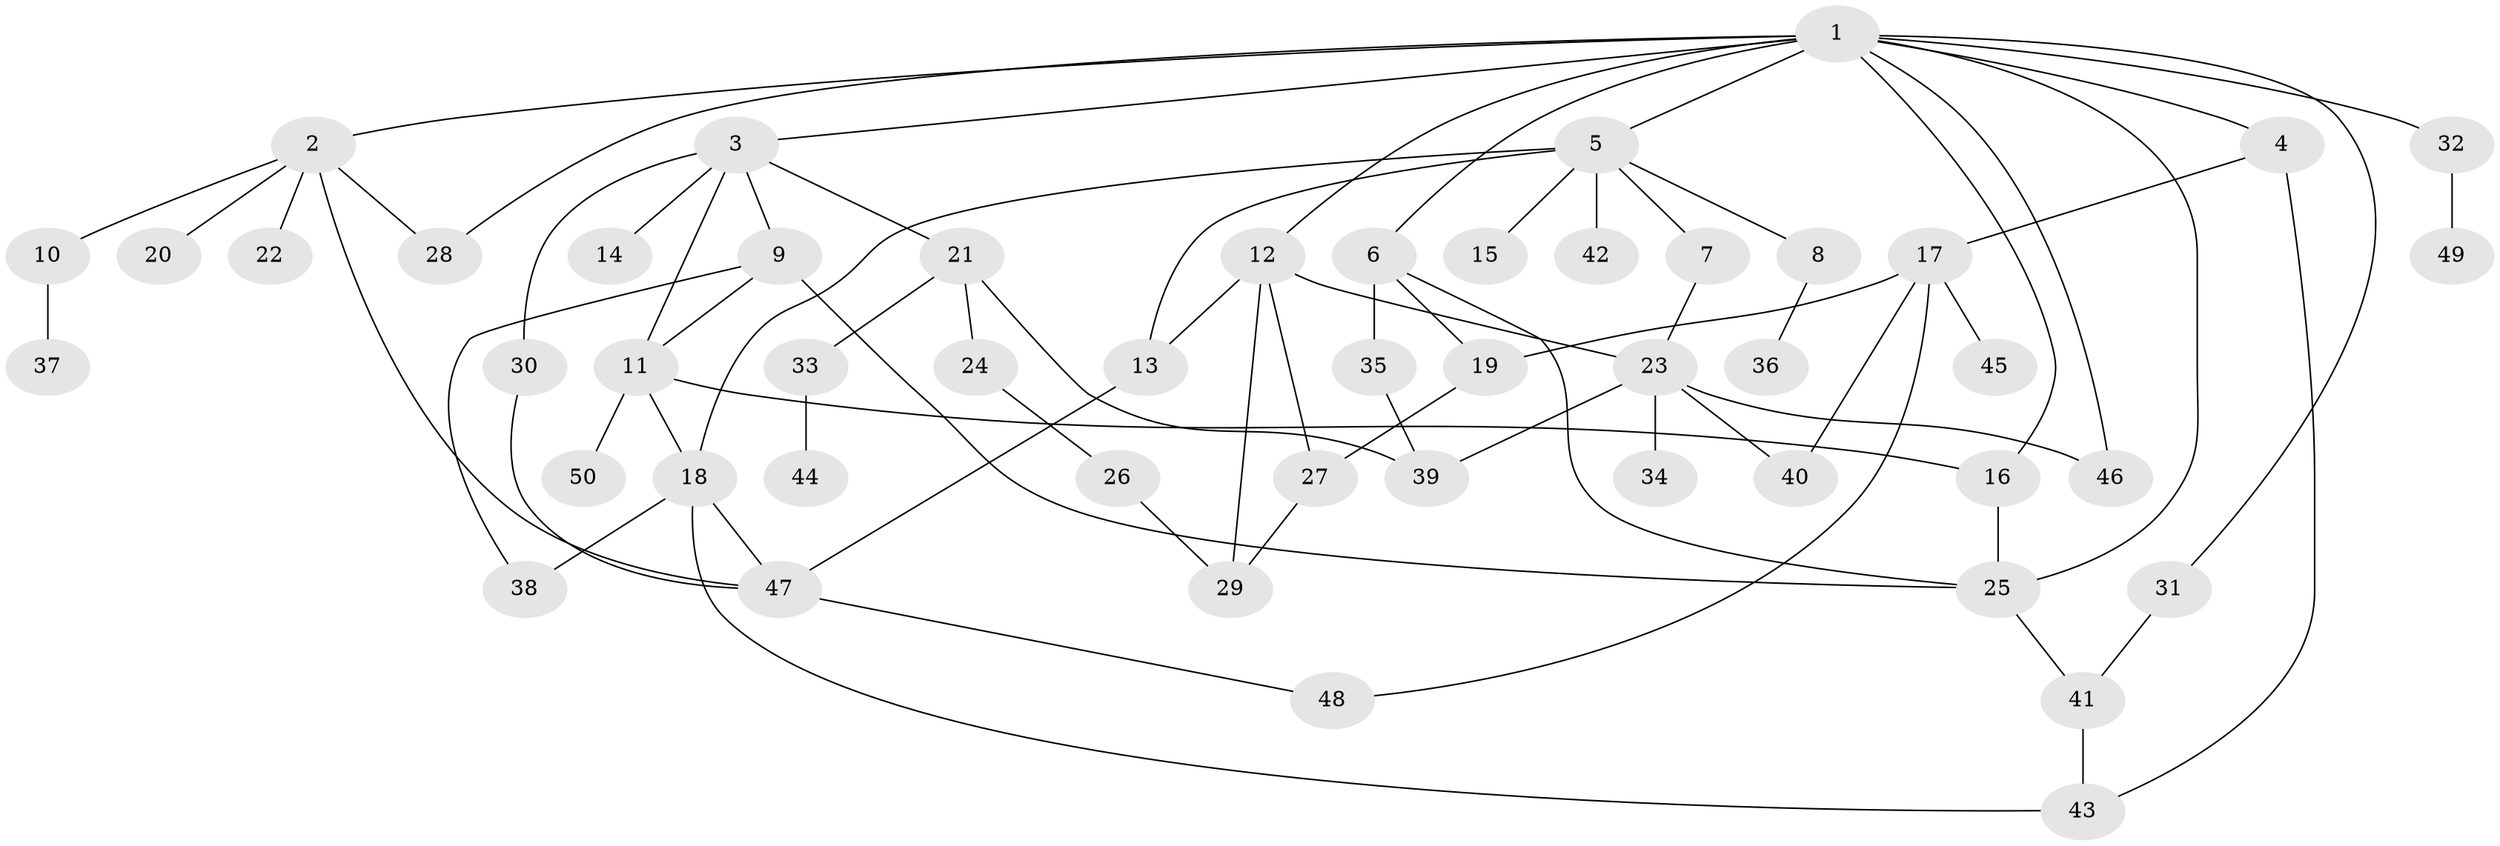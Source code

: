 // Generated by graph-tools (version 1.1) at 2025/25/03/09/25 03:25:24]
// undirected, 50 vertices, 74 edges
graph export_dot {
graph [start="1"]
  node [color=gray90,style=filled];
  1;
  2;
  3;
  4;
  5;
  6;
  7;
  8;
  9;
  10;
  11;
  12;
  13;
  14;
  15;
  16;
  17;
  18;
  19;
  20;
  21;
  22;
  23;
  24;
  25;
  26;
  27;
  28;
  29;
  30;
  31;
  32;
  33;
  34;
  35;
  36;
  37;
  38;
  39;
  40;
  41;
  42;
  43;
  44;
  45;
  46;
  47;
  48;
  49;
  50;
  1 -- 2;
  1 -- 3;
  1 -- 4;
  1 -- 5;
  1 -- 6;
  1 -- 12;
  1 -- 16;
  1 -- 31;
  1 -- 32;
  1 -- 46;
  1 -- 25;
  1 -- 28;
  2 -- 10;
  2 -- 20;
  2 -- 22;
  2 -- 28;
  2 -- 47;
  3 -- 9;
  3 -- 11;
  3 -- 14;
  3 -- 21;
  3 -- 30;
  4 -- 17;
  4 -- 43;
  5 -- 7;
  5 -- 8;
  5 -- 13;
  5 -- 15;
  5 -- 42;
  5 -- 18;
  6 -- 19;
  6 -- 35;
  6 -- 25;
  7 -- 23;
  8 -- 36;
  9 -- 38;
  9 -- 25;
  9 -- 11;
  10 -- 37;
  11 -- 18;
  11 -- 50;
  11 -- 16;
  12 -- 23;
  12 -- 29;
  12 -- 27;
  12 -- 13;
  13 -- 47;
  16 -- 25;
  17 -- 45;
  17 -- 48;
  17 -- 40;
  17 -- 19;
  18 -- 38;
  18 -- 47;
  18 -- 43;
  19 -- 27;
  21 -- 24;
  21 -- 33;
  21 -- 39;
  23 -- 34;
  23 -- 40;
  23 -- 46;
  23 -- 39;
  24 -- 26;
  25 -- 41;
  26 -- 29;
  27 -- 29;
  30 -- 47;
  31 -- 41;
  32 -- 49;
  33 -- 44;
  35 -- 39;
  41 -- 43;
  47 -- 48;
}
